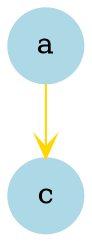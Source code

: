 digraph G {
    node [shape=circle, style=filled, color=lightblue, fontcolor=black];
    a [label="a"];
    a -> c [color="gold", arrowhead="vee"];
    c [label="c"];
}
